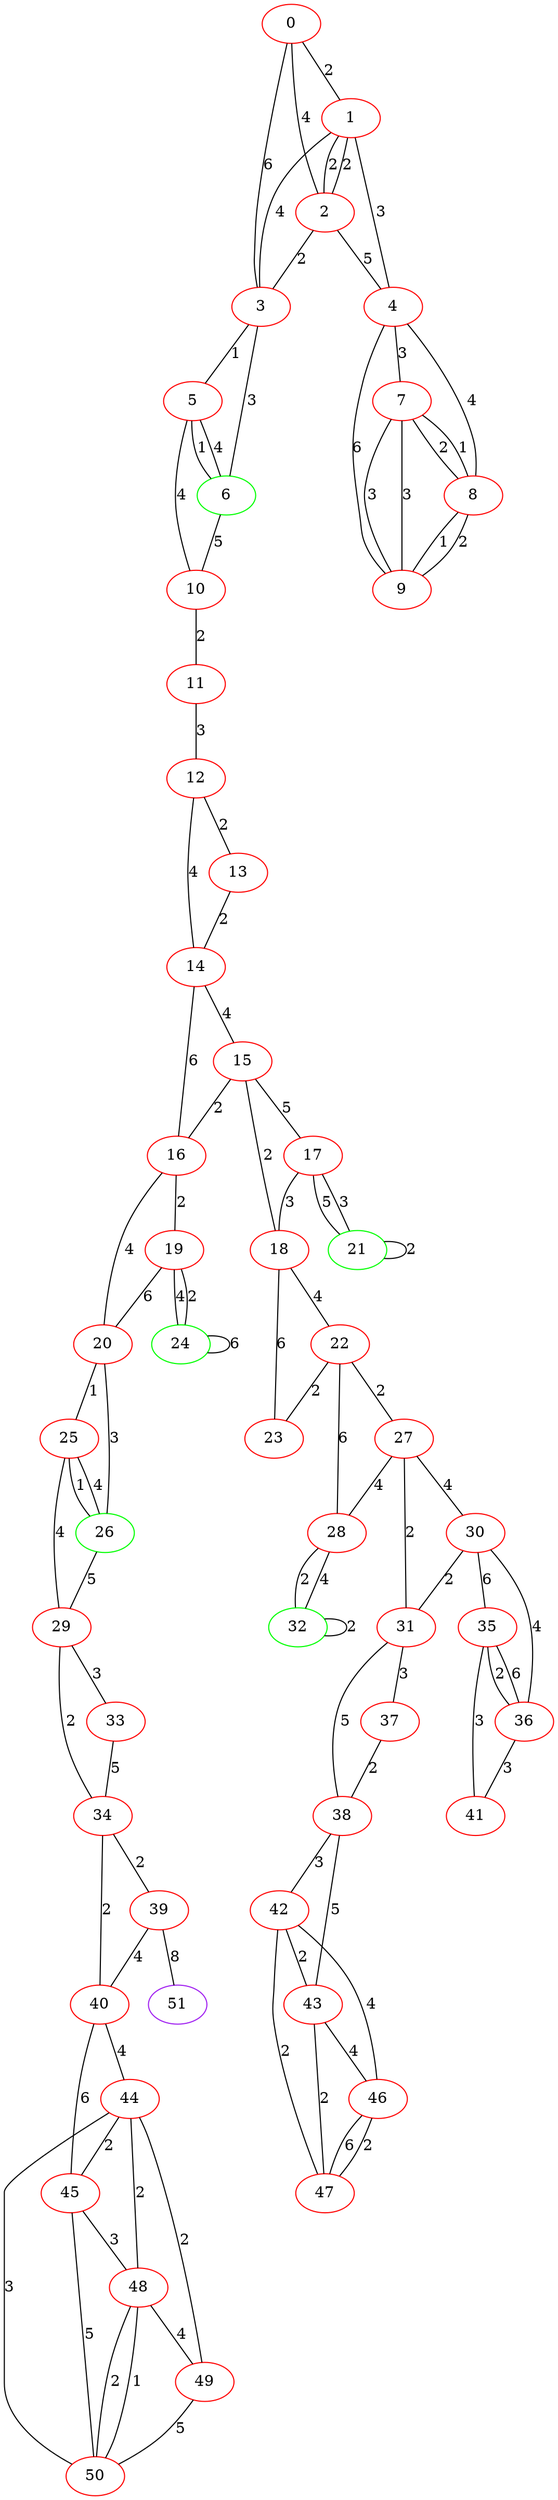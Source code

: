 graph "" {
0 [color=red, weight=1];
1 [color=red, weight=1];
2 [color=red, weight=1];
3 [color=red, weight=1];
4 [color=red, weight=1];
5 [color=red, weight=1];
6 [color=green, weight=2];
7 [color=red, weight=1];
8 [color=red, weight=1];
9 [color=red, weight=1];
10 [color=red, weight=1];
11 [color=red, weight=1];
12 [color=red, weight=1];
13 [color=red, weight=1];
14 [color=red, weight=1];
15 [color=red, weight=1];
16 [color=red, weight=1];
17 [color=red, weight=1];
18 [color=red, weight=1];
19 [color=red, weight=1];
20 [color=red, weight=1];
21 [color=green, weight=2];
22 [color=red, weight=1];
23 [color=red, weight=1];
24 [color=green, weight=2];
25 [color=red, weight=1];
26 [color=green, weight=2];
27 [color=red, weight=1];
28 [color=red, weight=1];
29 [color=red, weight=1];
30 [color=red, weight=1];
31 [color=red, weight=1];
32 [color=green, weight=2];
33 [color=red, weight=1];
34 [color=red, weight=1];
35 [color=red, weight=1];
36 [color=red, weight=1];
37 [color=red, weight=1];
38 [color=red, weight=1];
39 [color=red, weight=1];
40 [color=red, weight=1];
41 [color=red, weight=1];
42 [color=red, weight=1];
43 [color=red, weight=1];
44 [color=red, weight=1];
45 [color=red, weight=1];
46 [color=red, weight=1];
47 [color=red, weight=1];
48 [color=red, weight=1];
49 [color=red, weight=1];
50 [color=red, weight=1];
51 [color=purple, weight=4];
0 -- 1  [key=0, label=2];
0 -- 2  [key=0, label=4];
0 -- 3  [key=0, label=6];
1 -- 2  [key=0, label=2];
1 -- 2  [key=1, label=2];
1 -- 3  [key=0, label=4];
1 -- 4  [key=0, label=3];
2 -- 3  [key=0, label=2];
2 -- 4  [key=0, label=5];
3 -- 5  [key=0, label=1];
3 -- 6  [key=0, label=3];
4 -- 8  [key=0, label=4];
4 -- 9  [key=0, label=6];
4 -- 7  [key=0, label=3];
5 -- 10  [key=0, label=4];
5 -- 6  [key=0, label=1];
5 -- 6  [key=1, label=4];
6 -- 10  [key=0, label=5];
7 -- 8  [key=0, label=2];
7 -- 8  [key=1, label=1];
7 -- 9  [key=0, label=3];
7 -- 9  [key=1, label=3];
8 -- 9  [key=0, label=1];
8 -- 9  [key=1, label=2];
10 -- 11  [key=0, label=2];
11 -- 12  [key=0, label=3];
12 -- 13  [key=0, label=2];
12 -- 14  [key=0, label=4];
13 -- 14  [key=0, label=2];
14 -- 16  [key=0, label=6];
14 -- 15  [key=0, label=4];
15 -- 16  [key=0, label=2];
15 -- 17  [key=0, label=5];
15 -- 18  [key=0, label=2];
16 -- 19  [key=0, label=2];
16 -- 20  [key=0, label=4];
17 -- 18  [key=0, label=3];
17 -- 21  [key=0, label=5];
17 -- 21  [key=1, label=3];
18 -- 22  [key=0, label=4];
18 -- 23  [key=0, label=6];
19 -- 24  [key=0, label=4];
19 -- 24  [key=1, label=2];
19 -- 20  [key=0, label=6];
20 -- 25  [key=0, label=1];
20 -- 26  [key=0, label=3];
21 -- 21  [key=0, label=2];
22 -- 27  [key=0, label=2];
22 -- 28  [key=0, label=6];
22 -- 23  [key=0, label=2];
24 -- 24  [key=0, label=6];
25 -- 26  [key=0, label=1];
25 -- 26  [key=1, label=4];
25 -- 29  [key=0, label=4];
26 -- 29  [key=0, label=5];
27 -- 28  [key=0, label=4];
27 -- 30  [key=0, label=4];
27 -- 31  [key=0, label=2];
28 -- 32  [key=0, label=2];
28 -- 32  [key=1, label=4];
29 -- 34  [key=0, label=2];
29 -- 33  [key=0, label=3];
30 -- 35  [key=0, label=6];
30 -- 36  [key=0, label=4];
30 -- 31  [key=0, label=2];
31 -- 37  [key=0, label=3];
31 -- 38  [key=0, label=5];
32 -- 32  [key=0, label=2];
33 -- 34  [key=0, label=5];
34 -- 40  [key=0, label=2];
34 -- 39  [key=0, label=2];
35 -- 41  [key=0, label=3];
35 -- 36  [key=0, label=2];
35 -- 36  [key=1, label=6];
36 -- 41  [key=0, label=3];
37 -- 38  [key=0, label=2];
38 -- 42  [key=0, label=3];
38 -- 43  [key=0, label=5];
39 -- 40  [key=0, label=4];
39 -- 51  [key=0, label=8];
40 -- 44  [key=0, label=4];
40 -- 45  [key=0, label=6];
42 -- 43  [key=0, label=2];
42 -- 46  [key=0, label=4];
42 -- 47  [key=0, label=2];
43 -- 46  [key=0, label=4];
43 -- 47  [key=0, label=2];
44 -- 48  [key=0, label=2];
44 -- 49  [key=0, label=2];
44 -- 50  [key=0, label=3];
44 -- 45  [key=0, label=2];
45 -- 48  [key=0, label=3];
45 -- 50  [key=0, label=5];
46 -- 47  [key=0, label=6];
46 -- 47  [key=1, label=2];
48 -- 49  [key=0, label=4];
48 -- 50  [key=0, label=2];
48 -- 50  [key=1, label=1];
49 -- 50  [key=0, label=5];
}
